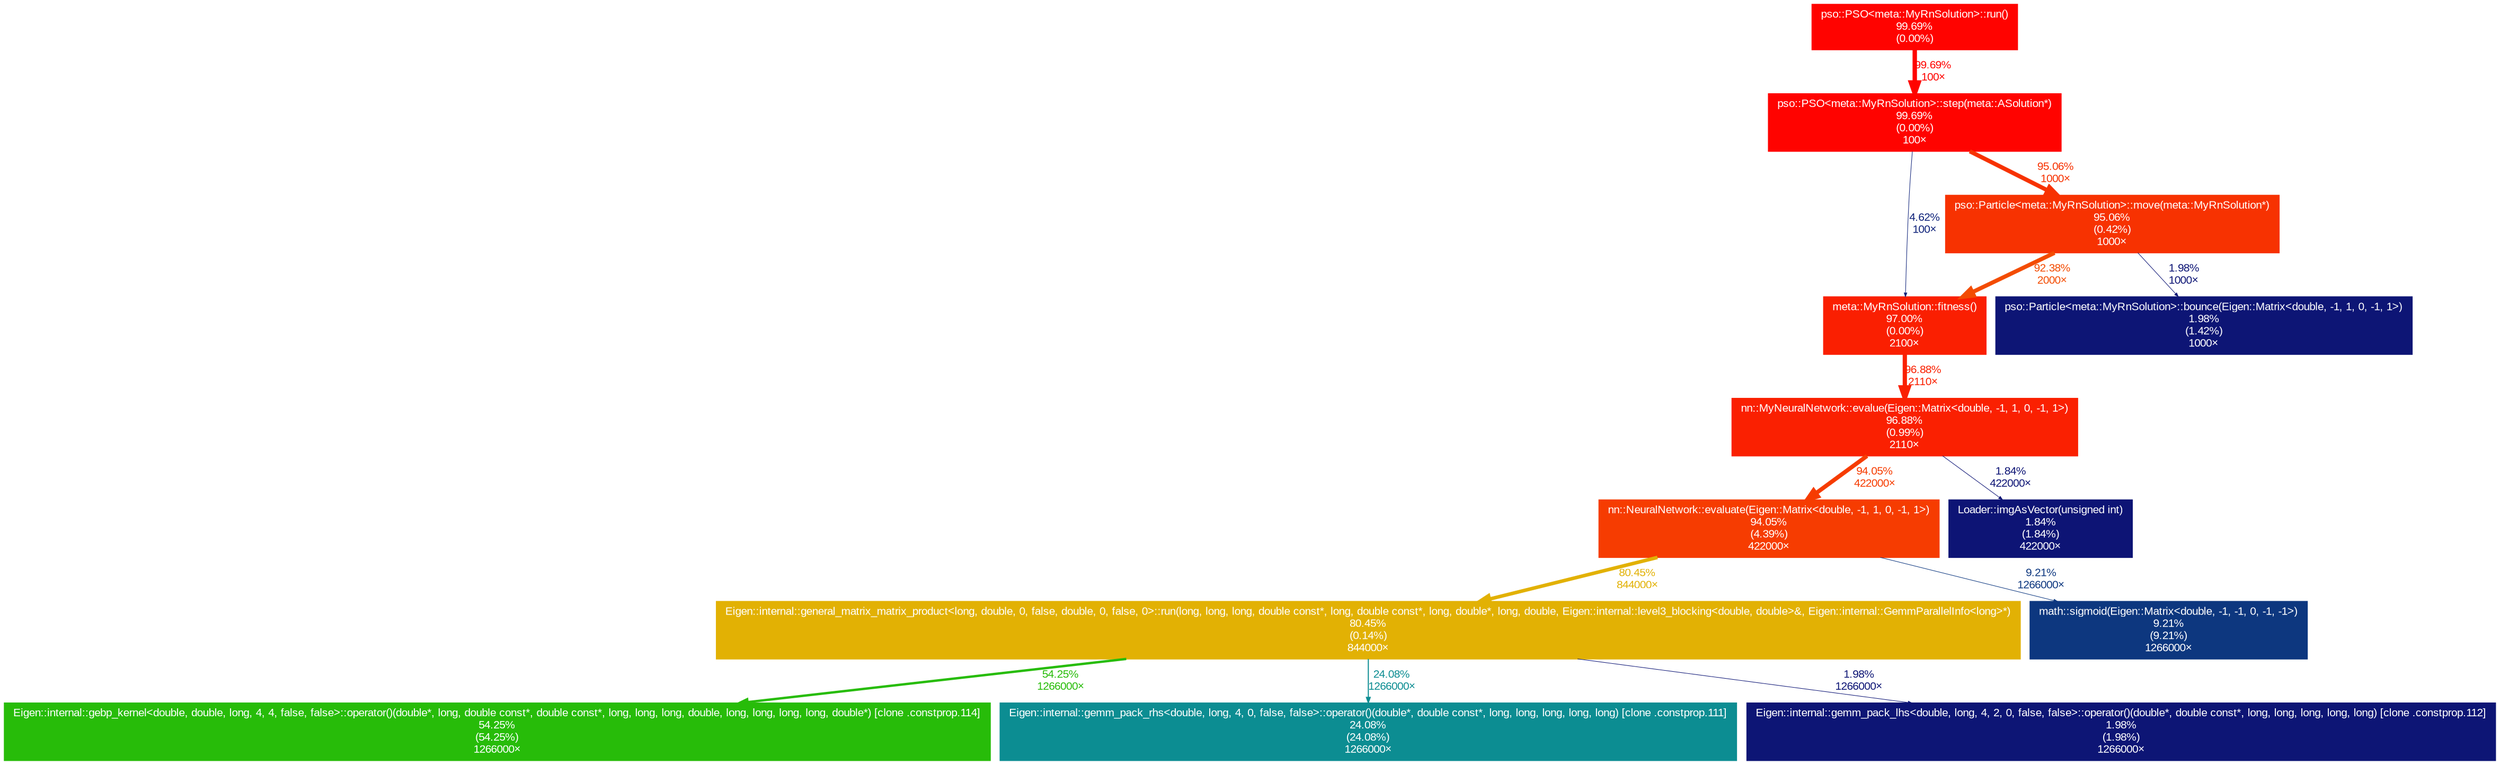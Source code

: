 digraph {
	graph [fontname=Arial, nodesep=0.125, ranksep=0.25];
	node [fontcolor=white, fontname=Arial, height=0, shape=box, style=filled, width=0];
	edge [fontname=Arial];
	1 [color="#ff0300", fontcolor="#ffffff", fontsize="10.00", label="pso::PSO<meta::MyRnSolution>::run()\n99.69%\n(0.00%)"];
	1 -> 2 [arrowsize="1.00", color="#ff0300", fontcolor="#ff0300", fontsize="10.00", label="99.69%\n100×", labeldistance="3.99", penwidth="3.99"];
	2 [color="#ff0300", fontcolor="#ffffff", fontsize="10.00", label="pso::PSO<meta::MyRnSolution>::step(meta::ASolution*)\n99.69%\n(0.00%)\n100×"];
	2 -> 3 [arrowsize="0.35", color="#0d2179", fontcolor="#0d2179", fontsize="10.00", label="4.62%\n100×", labeldistance="0.50", penwidth="0.50"];
	2 -> 5 [arrowsize="0.97", color="#f73201", fontcolor="#f73201", fontsize="10.00", label="95.06%\n1000×", labeldistance="3.80", penwidth="3.80"];
	3 [color="#fa1f01", fontcolor="#ffffff", fontsize="10.00", label="meta::MyRnSolution::fitness()\n97.00%\n(0.00%)\n2100×"];
	3 -> 4 [arrowsize="0.98", color="#fa2001", fontcolor="#fa2001", fontsize="10.00", label="96.88%\n2110×", labeldistance="3.88", penwidth="3.88"];
	4 [color="#fa2001", fontcolor="#ffffff", fontsize="10.00", label="nn::MyNeuralNetwork::evalue(Eigen::Matrix<double, -1, 1, 0, -1, 1>)\n96.88%\n(0.99%)\n2110×"];
	4 -> 6 [arrowsize="0.97", color="#f63c01", fontcolor="#f63c01", fontsize="10.00", label="94.05%\n422000×", labeldistance="3.76", penwidth="3.76"];
	4 -> 13 [arrowsize="0.35", color="#0d1475", fontcolor="#0d1475", fontsize="10.00", label="1.84%\n422000×", labeldistance="0.50", penwidth="0.50"];
	5 [color="#f73201", fontcolor="#ffffff", fontsize="10.00", label="pso::Particle<meta::MyRnSolution>::move(meta::MyRnSolution*)\n95.06%\n(0.42%)\n1000×"];
	5 -> 3 [arrowsize="0.96", color="#f34c02", fontcolor="#f34c02", fontsize="10.00", label="92.38%\n2000×", labeldistance="3.70", penwidth="3.70"];
	5 -> 11 [arrowsize="0.35", color="#0d1575", fontcolor="#0d1575", fontsize="10.00", label="1.98%\n1000×", labeldistance="0.50", penwidth="0.50"];
	6 [color="#f63c01", fontcolor="#ffffff", fontsize="10.00", label="nn::NeuralNetwork::evaluate(Eigen::Matrix<double, -1, 1, 0, -1, 1>)\n94.05%\n(4.39%)\n422000×"];
	6 -> 7 [arrowsize="0.90", color="#e2b104", fontcolor="#e2b104", fontsize="10.00", label="80.45%\n844000×", labeldistance="3.22", penwidth="3.22"];
	6 -> 10 [arrowsize="0.35", color="#0d377f", fontcolor="#0d377f", fontsize="10.00", label="9.21%\n1266000×", labeldistance="0.50", penwidth="0.50"];
	7 [color="#e2b104", fontcolor="#ffffff", fontsize="10.00", label="Eigen::internal::general_matrix_matrix_product<long, double, 0, false, double, 0, false, 0>::run(long, long, long, double const*, long, double const*, long, double*, long, double, Eigen::internal::level3_blocking<double, double>&, Eigen::internal::GemmParallelInfo<long>*)\n80.45%\n(0.14%)\n844000×"];
	7 -> 8 [arrowsize="0.74", color="#27bc09", fontcolor="#27bc09", fontsize="10.00", label="54.25%\n1266000×", labeldistance="2.17", penwidth="2.17"];
	7 -> 9 [arrowsize="0.49", color="#0c8d92", fontcolor="#0c8d92", fontsize="10.00", label="24.08%\n1266000×", labeldistance="0.96", penwidth="0.96"];
	7 -> 12 [arrowsize="0.35", color="#0d1575", fontcolor="#0d1575", fontsize="10.00", label="1.98%\n1266000×", labeldistance="0.50", penwidth="0.50"];
	8 [color="#27bc09", fontcolor="#ffffff", fontsize="10.00", label="Eigen::internal::gebp_kernel<double, double, long, 4, 4, false, false>::operator()(double*, long, double const*, double const*, long, long, long, double, long, long, long, long, double*) [clone .constprop.114]\n54.25%\n(54.25%)\n1266000×"];
	9 [color="#0c8d92", fontcolor="#ffffff", fontsize="10.00", label="Eigen::internal::gemm_pack_rhs<double, long, 4, 0, false, false>::operator()(double*, double const*, long, long, long, long, long) [clone .constprop.111]\n24.08%\n(24.08%)\n1266000×"];
	10 [color="#0d377f", fontcolor="#ffffff", fontsize="10.00", label="math::sigmoid(Eigen::Matrix<double, -1, -1, 0, -1, -1>)\n9.21%\n(9.21%)\n1266000×"];
	11 [color="#0d1575", fontcolor="#ffffff", fontsize="10.00", label="pso::Particle<meta::MyRnSolution>::bounce(Eigen::Matrix<double, -1, 1, 0, -1, 1>)\n1.98%\n(1.42%)\n1000×"];
	12 [color="#0d1575", fontcolor="#ffffff", fontsize="10.00", label="Eigen::internal::gemm_pack_lhs<double, long, 4, 2, 0, false, false>::operator()(double*, double const*, long, long, long, long, long) [clone .constprop.112]\n1.98%\n(1.98%)\n1266000×"];
	13 [color="#0d1475", fontcolor="#ffffff", fontsize="10.00", label="Loader::imgAsVector(unsigned int)\n1.84%\n(1.84%)\n422000×"];
}
